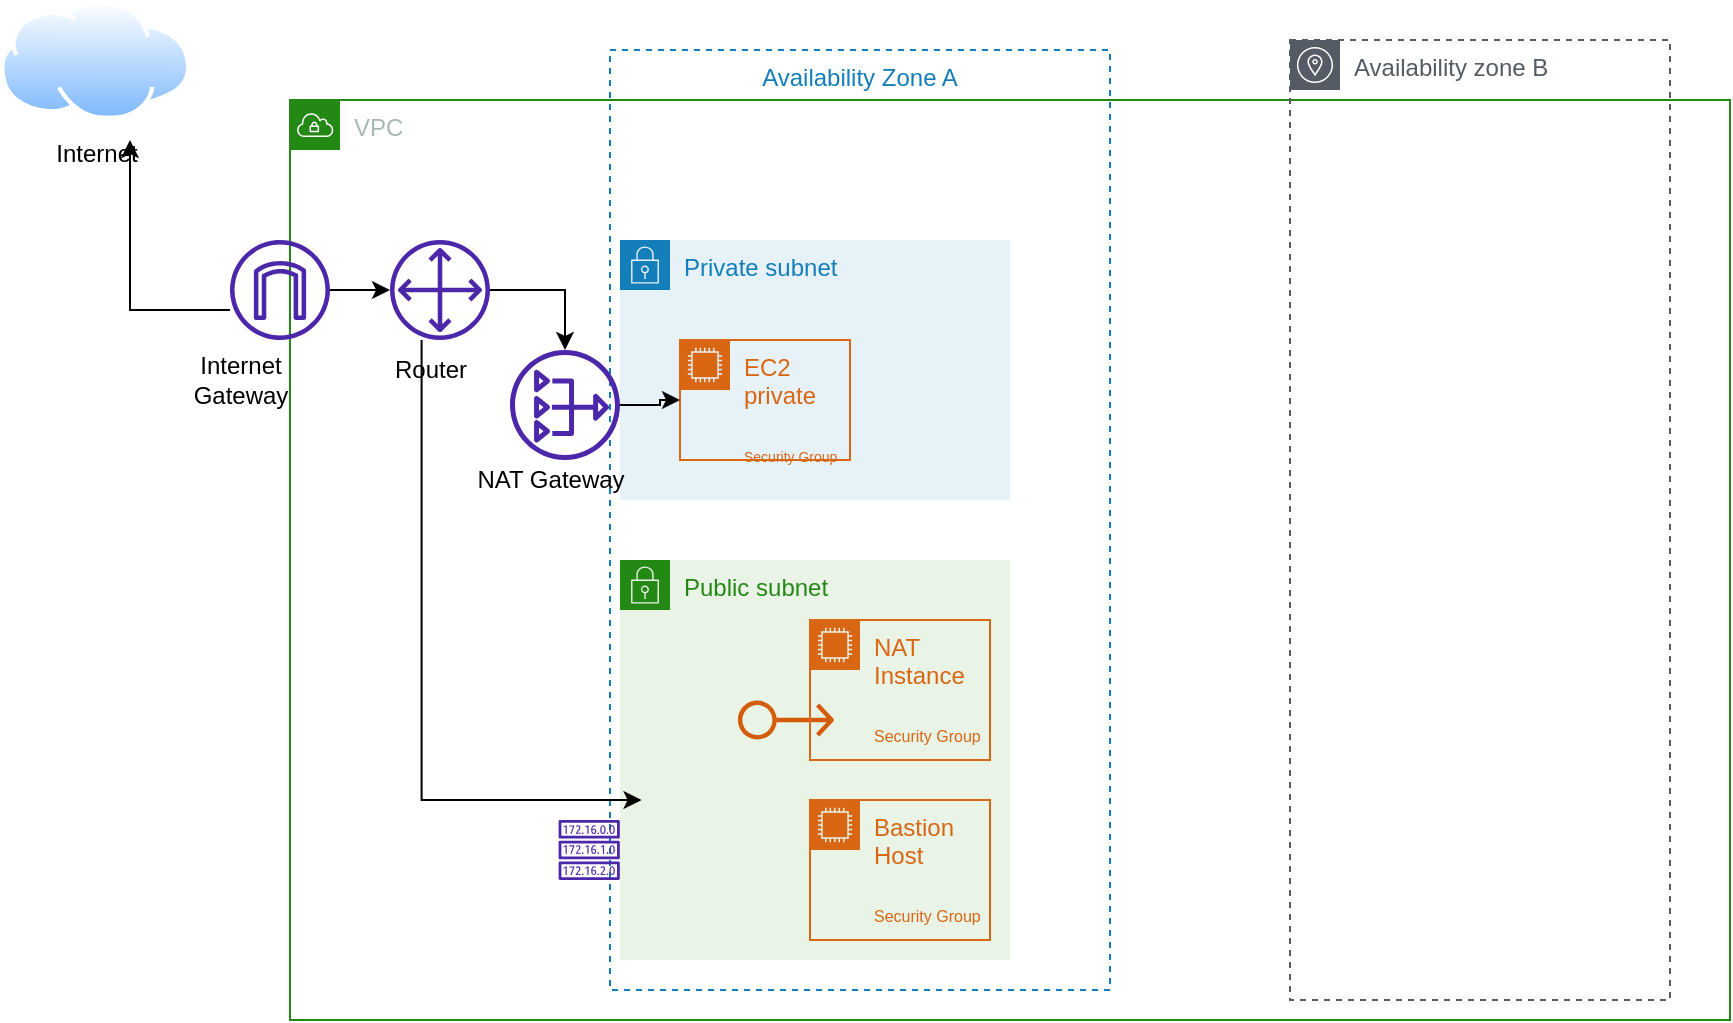 <mxfile version="20.1.1" type="github">
  <diagram id="0R2ht4pweAc41cvP688j" name="Page-1">
    <mxGraphModel dx="1888" dy="635" grid="1" gridSize="10" guides="1" tooltips="1" connect="1" arrows="1" fold="1" page="1" pageScale="1" pageWidth="850" pageHeight="1100" math="0" shadow="0">
      <root>
        <mxCell id="0" />
        <mxCell id="1" parent="0" />
        <mxCell id="j8CXmkcdGuTl3-NZ6Nu5-9" value="VPC" style="points=[[0,0],[0.25,0],[0.5,0],[0.75,0],[1,0],[1,0.25],[1,0.5],[1,0.75],[1,1],[0.75,1],[0.5,1],[0.25,1],[0,1],[0,0.75],[0,0.5],[0,0.25]];outlineConnect=0;gradientColor=none;html=1;whiteSpace=wrap;fontSize=12;fontStyle=0;container=1;pointerEvents=0;collapsible=0;recursiveResize=0;shape=mxgraph.aws4.group;grIcon=mxgraph.aws4.group_vpc;strokeColor=#248814;fillColor=none;verticalAlign=top;align=left;spacingLeft=30;fontColor=#AAB7B8;dashed=0;" vertex="1" parent="1">
          <mxGeometry x="50" y="140" width="720" height="460" as="geometry" />
        </mxCell>
        <mxCell id="j8CXmkcdGuTl3-NZ6Nu5-10" value="Availability Zone A" style="fillColor=none;strokeColor=#147EBA;dashed=1;verticalAlign=top;fontStyle=0;fontColor=#147EBA;" vertex="1" parent="j8CXmkcdGuTl3-NZ6Nu5-9">
          <mxGeometry x="160" y="-25" width="250" height="470" as="geometry" />
        </mxCell>
        <mxCell id="j8CXmkcdGuTl3-NZ6Nu5-12" value="Availability zone B" style="sketch=0;outlineConnect=0;gradientColor=none;html=1;whiteSpace=wrap;fontSize=12;fontStyle=0;shape=mxgraph.aws4.group;grIcon=mxgraph.aws4.group_availability_zone;strokeColor=#545B64;fillColor=none;verticalAlign=top;align=left;spacingLeft=30;fontColor=#545B64;dashed=1;" vertex="1" parent="j8CXmkcdGuTl3-NZ6Nu5-9">
          <mxGeometry x="500" y="-30" width="190" height="480" as="geometry" />
        </mxCell>
        <mxCell id="j8CXmkcdGuTl3-NZ6Nu5-14" value="Private subnet" style="points=[[0,0],[0.25,0],[0.5,0],[0.75,0],[1,0],[1,0.25],[1,0.5],[1,0.75],[1,1],[0.75,1],[0.5,1],[0.25,1],[0,1],[0,0.75],[0,0.5],[0,0.25]];outlineConnect=0;gradientColor=none;html=1;whiteSpace=wrap;fontSize=12;fontStyle=0;container=1;pointerEvents=0;collapsible=0;recursiveResize=0;shape=mxgraph.aws4.group;grIcon=mxgraph.aws4.group_security_group;grStroke=0;strokeColor=#147EBA;fillColor=#E6F2F8;verticalAlign=top;align=left;spacingLeft=30;fontColor=#147EBA;dashed=0;" vertex="1" parent="j8CXmkcdGuTl3-NZ6Nu5-9">
          <mxGeometry x="165" y="70" width="195" height="130" as="geometry" />
        </mxCell>
        <mxCell id="j8CXmkcdGuTl3-NZ6Nu5-44" value="" style="edgeStyle=orthogonalEdgeStyle;rounded=0;orthogonalLoop=1;jettySize=auto;html=1;fontSize=8;" edge="1" parent="j8CXmkcdGuTl3-NZ6Nu5-9" source="j8CXmkcdGuTl3-NZ6Nu5-15" target="j8CXmkcdGuTl3-NZ6Nu5-40">
          <mxGeometry relative="1" as="geometry" />
        </mxCell>
        <mxCell id="j8CXmkcdGuTl3-NZ6Nu5-15" value="" style="sketch=0;outlineConnect=0;fontColor=#232F3E;gradientColor=none;fillColor=#4D27AA;strokeColor=none;dashed=0;verticalLabelPosition=bottom;verticalAlign=top;align=center;html=1;fontSize=12;fontStyle=0;aspect=fixed;pointerEvents=1;shape=mxgraph.aws4.internet_gateway;" vertex="1" parent="j8CXmkcdGuTl3-NZ6Nu5-9">
          <mxGeometry x="-30" y="70" width="50" height="50" as="geometry" />
        </mxCell>
        <mxCell id="j8CXmkcdGuTl3-NZ6Nu5-24" value="EC2 private&lt;br&gt;&lt;br&gt;&lt;font style=&quot;font-size: 7px;&quot;&gt;Security Group&lt;/font&gt;" style="points=[[0,0],[0.25,0],[0.5,0],[0.75,0],[1,0],[1,0.25],[1,0.5],[1,0.75],[1,1],[0.75,1],[0.5,1],[0.25,1],[0,1],[0,0.75],[0,0.5],[0,0.25]];outlineConnect=0;gradientColor=none;html=1;whiteSpace=wrap;fontSize=12;fontStyle=0;container=1;pointerEvents=0;collapsible=0;recursiveResize=0;shape=mxgraph.aws4.group;grIcon=mxgraph.aws4.group_ec2_instance_contents;strokeColor=#D86613;fillColor=none;verticalAlign=top;align=left;spacingLeft=30;fontColor=#D86613;dashed=0;" vertex="1" parent="j8CXmkcdGuTl3-NZ6Nu5-9">
          <mxGeometry x="195" y="120" width="85" height="60" as="geometry" />
        </mxCell>
        <mxCell id="j8CXmkcdGuTl3-NZ6Nu5-26" style="edgeStyle=orthogonalEdgeStyle;rounded=0;orthogonalLoop=1;jettySize=auto;html=1;" edge="1" parent="j8CXmkcdGuTl3-NZ6Nu5-9" source="j8CXmkcdGuTl3-NZ6Nu5-25" target="j8CXmkcdGuTl3-NZ6Nu5-24">
          <mxGeometry relative="1" as="geometry" />
        </mxCell>
        <mxCell id="j8CXmkcdGuTl3-NZ6Nu5-25" value="" style="sketch=0;outlineConnect=0;fontColor=#232F3E;gradientColor=none;fillColor=#4D27AA;strokeColor=none;dashed=0;verticalLabelPosition=bottom;verticalAlign=top;align=center;html=1;fontSize=12;fontStyle=0;aspect=fixed;pointerEvents=1;shape=mxgraph.aws4.nat_gateway;" vertex="1" parent="j8CXmkcdGuTl3-NZ6Nu5-9">
          <mxGeometry x="110" y="125" width="55" height="55" as="geometry" />
        </mxCell>
        <mxCell id="j8CXmkcdGuTl3-NZ6Nu5-28" value="" style="sketch=0;outlineConnect=0;fontColor=#232F3E;gradientColor=none;fillColor=#4D27AA;strokeColor=none;dashed=0;verticalLabelPosition=bottom;verticalAlign=top;align=center;html=1;fontSize=12;fontStyle=0;aspect=fixed;pointerEvents=1;shape=mxgraph.aws4.route_table;" vertex="1" parent="j8CXmkcdGuTl3-NZ6Nu5-9">
          <mxGeometry x="134.21" y="360" width="30.79" height="30" as="geometry" />
        </mxCell>
        <mxCell id="j8CXmkcdGuTl3-NZ6Nu5-30" value="Router" style="text;html=1;align=center;verticalAlign=middle;resizable=0;points=[];autosize=1;strokeColor=none;fillColor=none;" vertex="1" parent="j8CXmkcdGuTl3-NZ6Nu5-9">
          <mxGeometry x="40" y="120" width="60" height="30" as="geometry" />
        </mxCell>
        <mxCell id="j8CXmkcdGuTl3-NZ6Nu5-13" value="Public subnet" style="points=[[0,0],[0.25,0],[0.5,0],[0.75,0],[1,0],[1,0.25],[1,0.5],[1,0.75],[1,1],[0.75,1],[0.5,1],[0.25,1],[0,1],[0,0.75],[0,0.5],[0,0.25]];outlineConnect=0;gradientColor=none;html=1;whiteSpace=wrap;fontSize=12;fontStyle=0;container=1;pointerEvents=0;collapsible=0;recursiveResize=0;shape=mxgraph.aws4.group;grIcon=mxgraph.aws4.group_security_group;grStroke=0;strokeColor=#248814;fillColor=#E9F3E6;verticalAlign=top;align=left;spacingLeft=30;fontColor=#248814;dashed=0;" vertex="1" parent="j8CXmkcdGuTl3-NZ6Nu5-9">
          <mxGeometry x="165" y="230" width="195" height="200" as="geometry" />
        </mxCell>
        <mxCell id="j8CXmkcdGuTl3-NZ6Nu5-35" value="" style="sketch=0;outlineConnect=0;fontColor=#232F3E;gradientColor=none;fillColor=#D45B07;strokeColor=none;dashed=0;verticalLabelPosition=bottom;verticalAlign=top;align=center;html=1;fontSize=12;fontStyle=0;aspect=fixed;pointerEvents=1;shape=mxgraph.aws4.elastic_ip_address;" vertex="1" parent="j8CXmkcdGuTl3-NZ6Nu5-13">
          <mxGeometry x="59" y="70" width="48" height="20" as="geometry" />
        </mxCell>
        <mxCell id="j8CXmkcdGuTl3-NZ6Nu5-23" value="NAT Instance&lt;br&gt;&lt;br&gt;&lt;font style=&quot;font-size: 8px;&quot;&gt;Security Group&lt;/font&gt;" style="points=[[0,0],[0.25,0],[0.5,0],[0.75,0],[1,0],[1,0.25],[1,0.5],[1,0.75],[1,1],[0.75,1],[0.5,1],[0.25,1],[0,1],[0,0.75],[0,0.5],[0,0.25]];outlineConnect=0;gradientColor=none;html=1;whiteSpace=wrap;fontSize=12;fontStyle=0;container=1;pointerEvents=0;collapsible=0;recursiveResize=0;shape=mxgraph.aws4.group;grIcon=mxgraph.aws4.group_ec2_instance_contents;strokeColor=#D86613;fillColor=none;verticalAlign=top;align=left;spacingLeft=30;fontColor=#D86613;dashed=0;" vertex="1" parent="j8CXmkcdGuTl3-NZ6Nu5-13">
          <mxGeometry x="95" y="30" width="90" height="70" as="geometry" />
        </mxCell>
        <mxCell id="j8CXmkcdGuTl3-NZ6Nu5-33" value="Bastion Host&lt;br&gt;&lt;br&gt;&lt;font style=&quot;font-size: 8px;&quot;&gt;Security Group&lt;/font&gt;" style="points=[[0,0],[0.25,0],[0.5,0],[0.75,0],[1,0],[1,0.25],[1,0.5],[1,0.75],[1,1],[0.75,1],[0.5,1],[0.25,1],[0,1],[0,0.75],[0,0.5],[0,0.25]];outlineConnect=0;gradientColor=none;html=1;whiteSpace=wrap;fontSize=12;fontStyle=0;container=1;pointerEvents=0;collapsible=0;recursiveResize=0;shape=mxgraph.aws4.group;grIcon=mxgraph.aws4.group_ec2_instance_contents;strokeColor=#D86613;fillColor=none;verticalAlign=top;align=left;spacingLeft=30;fontColor=#D86613;dashed=0;" vertex="1" parent="j8CXmkcdGuTl3-NZ6Nu5-13">
          <mxGeometry x="95" y="120" width="90" height="70" as="geometry" />
        </mxCell>
        <mxCell id="j8CXmkcdGuTl3-NZ6Nu5-46" value="" style="edgeStyle=orthogonalEdgeStyle;rounded=0;orthogonalLoop=1;jettySize=auto;html=1;fontSize=8;" edge="1" parent="j8CXmkcdGuTl3-NZ6Nu5-9" source="j8CXmkcdGuTl3-NZ6Nu5-40" target="j8CXmkcdGuTl3-NZ6Nu5-25">
          <mxGeometry relative="1" as="geometry" />
        </mxCell>
        <mxCell id="j8CXmkcdGuTl3-NZ6Nu5-40" value="" style="sketch=0;outlineConnect=0;fontColor=#232F3E;gradientColor=none;fillColor=#4D27AA;strokeColor=none;dashed=0;verticalLabelPosition=bottom;verticalAlign=top;align=center;html=1;fontSize=12;fontStyle=0;aspect=fixed;pointerEvents=1;shape=mxgraph.aws4.customer_gateway;" vertex="1" parent="j8CXmkcdGuTl3-NZ6Nu5-9">
          <mxGeometry x="50" y="70" width="50" height="50" as="geometry" />
        </mxCell>
        <mxCell id="j8CXmkcdGuTl3-NZ6Nu5-41" value="" style="edgeStyle=orthogonalEdgeStyle;rounded=0;orthogonalLoop=1;jettySize=auto;html=1;fontSize=8;" edge="1" source="j8CXmkcdGuTl3-NZ6Nu5-40" parent="j8CXmkcdGuTl3-NZ6Nu5-9">
          <mxGeometry relative="1" as="geometry">
            <mxPoint x="175.79" y="350" as="targetPoint" />
            <Array as="points">
              <mxPoint x="65.79" y="350" />
            </Array>
          </mxGeometry>
        </mxCell>
        <mxCell id="j8CXmkcdGuTl3-NZ6Nu5-29" value="Internet&lt;br&gt;Gateway" style="text;html=1;align=center;verticalAlign=middle;resizable=0;points=[];autosize=1;strokeColor=none;fillColor=none;" vertex="1" parent="1">
          <mxGeometry x="-10" y="260" width="70" height="40" as="geometry" />
        </mxCell>
        <mxCell id="j8CXmkcdGuTl3-NZ6Nu5-31" value="Internet" style="aspect=fixed;perimeter=ellipsePerimeter;html=1;align=center;shadow=0;dashed=0;spacingTop=3;image;image=img/lib/active_directory/internet_cloud.svg;strokeColor=#3333FF;" vertex="1" parent="1">
          <mxGeometry x="-95" y="90" width="95.24" height="60" as="geometry" />
        </mxCell>
        <mxCell id="j8CXmkcdGuTl3-NZ6Nu5-32" style="edgeStyle=orthogonalEdgeStyle;rounded=0;orthogonalLoop=1;jettySize=auto;html=1;" edge="1" parent="1" source="j8CXmkcdGuTl3-NZ6Nu5-15">
          <mxGeometry relative="1" as="geometry">
            <mxPoint x="-30" y="160" as="targetPoint" />
            <Array as="points">
              <mxPoint x="-30" y="245" />
            </Array>
          </mxGeometry>
        </mxCell>
        <mxCell id="j8CXmkcdGuTl3-NZ6Nu5-47" value="&lt;font style=&quot;font-size: 12px;&quot;&gt;NAT Gateway&lt;/font&gt;" style="text;html=1;align=center;verticalAlign=middle;resizable=0;points=[];autosize=1;strokeColor=none;fillColor=none;fontSize=8;" vertex="1" parent="1">
          <mxGeometry x="130" y="315" width="100" height="30" as="geometry" />
        </mxCell>
      </root>
    </mxGraphModel>
  </diagram>
</mxfile>
